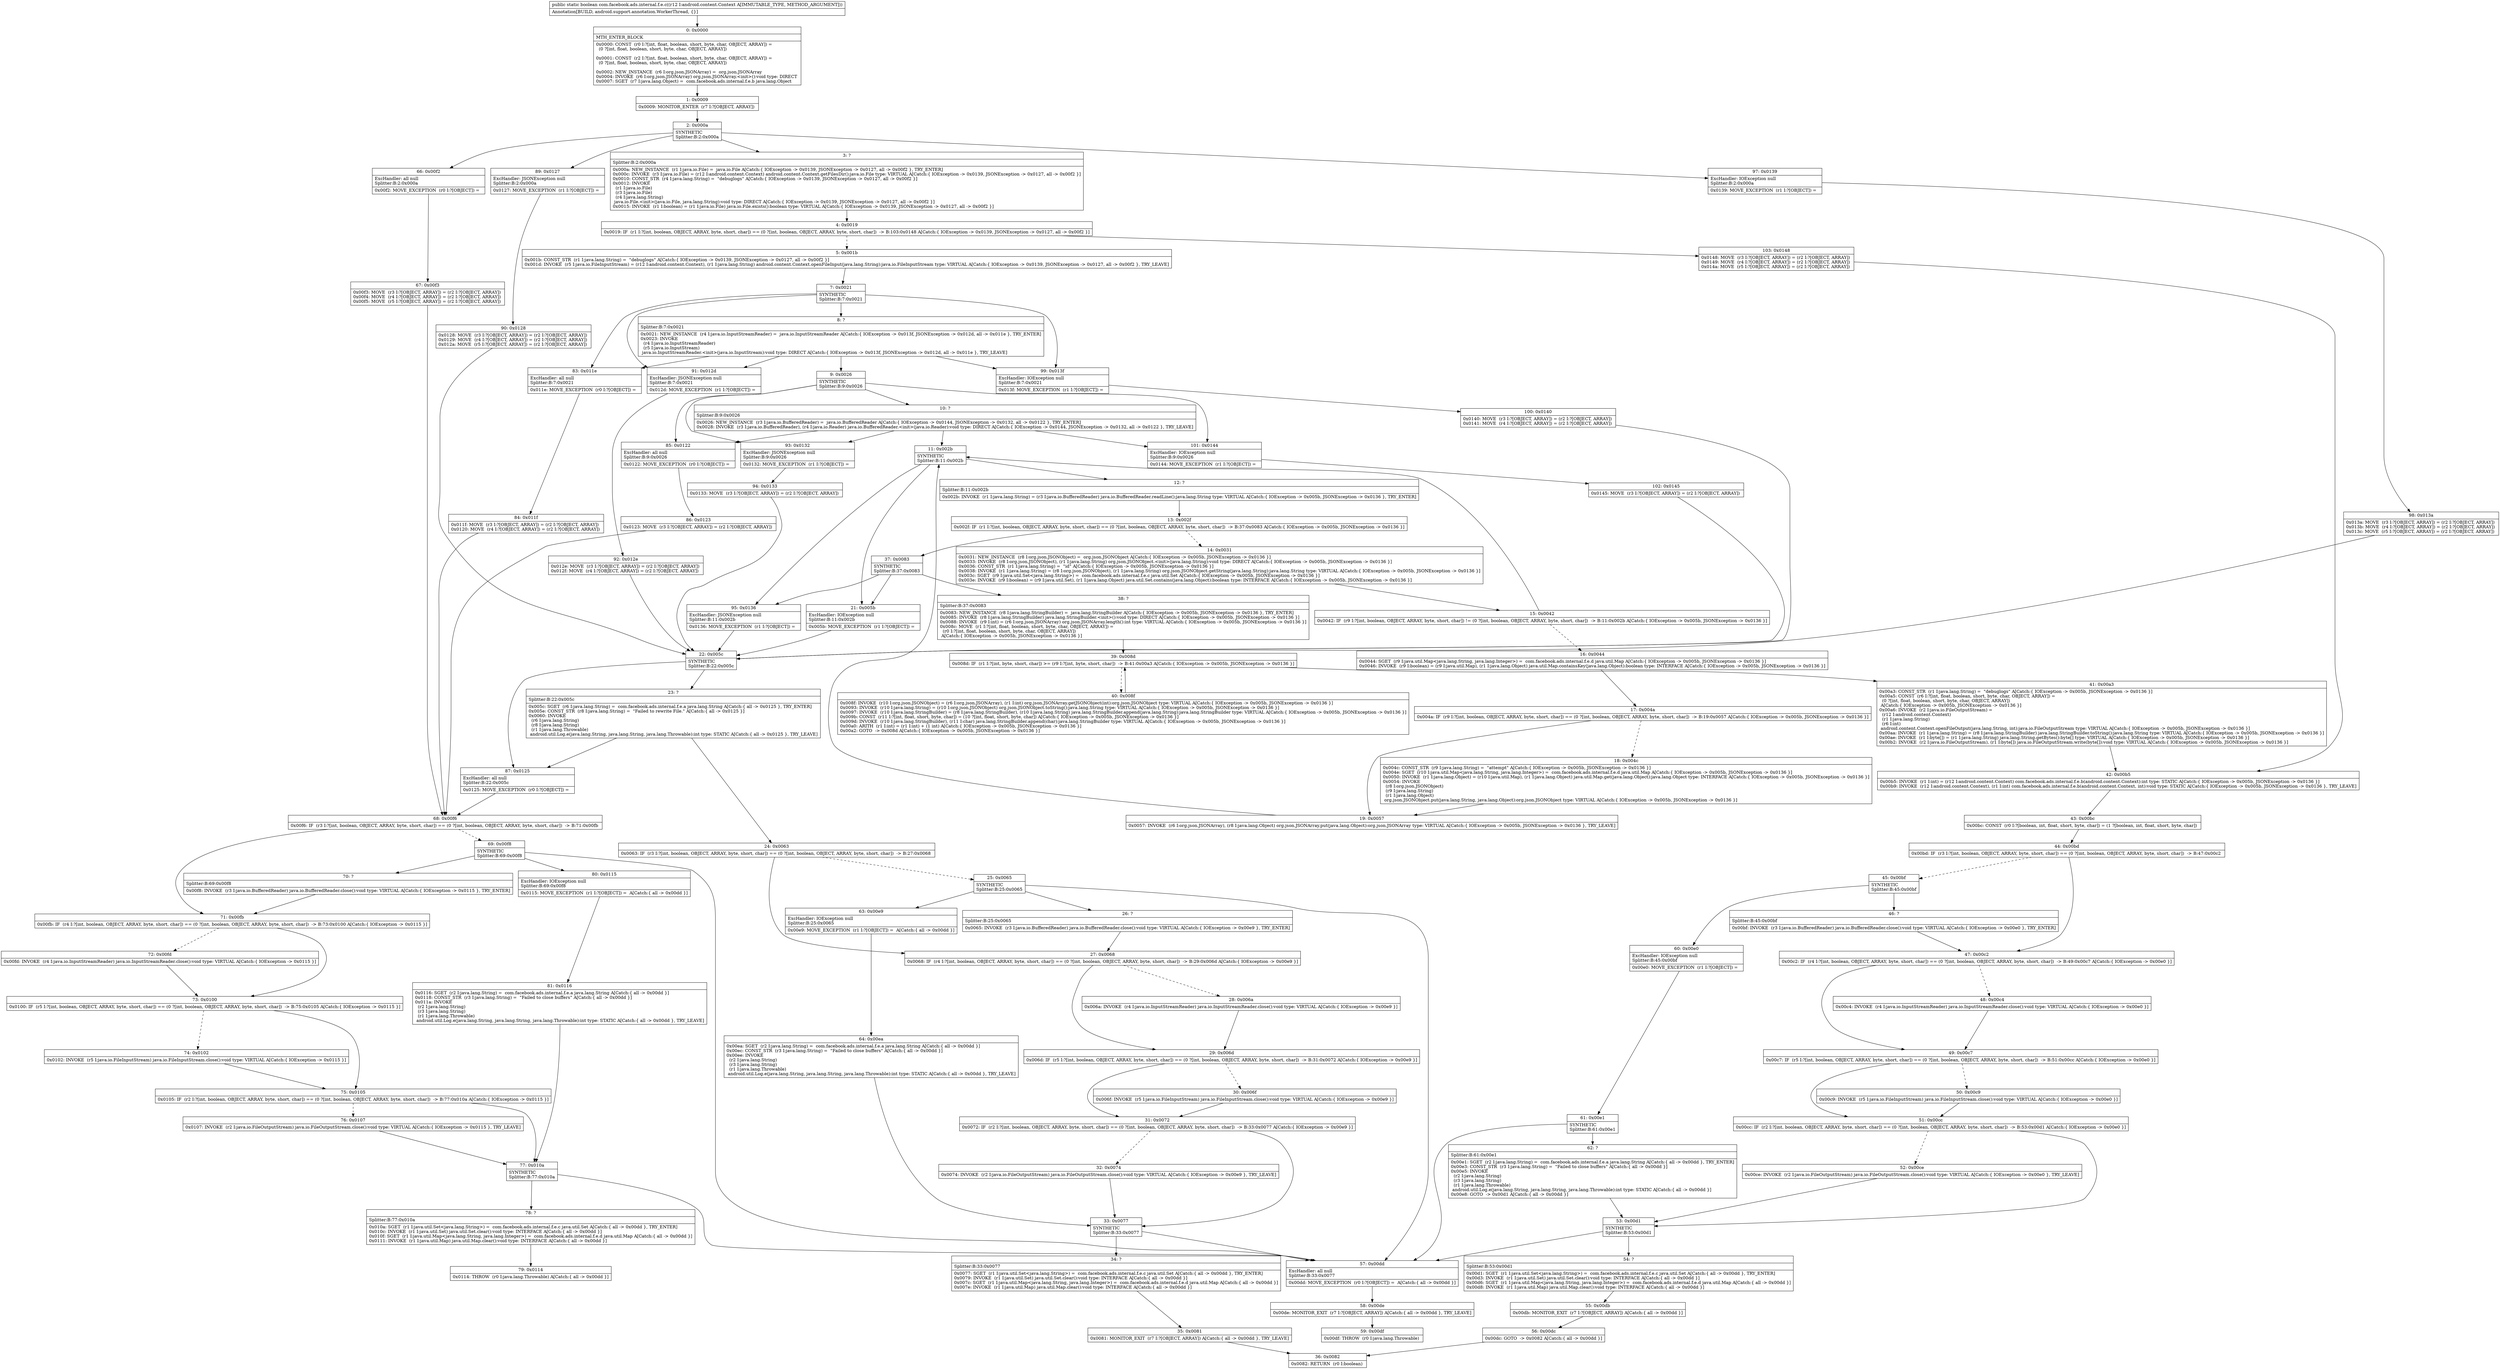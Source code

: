 digraph "CFG forcom.facebook.ads.internal.f.e.c(Landroid\/content\/Context;)Z" {
Node_0 [shape=record,label="{0\:\ 0x0000|MTH_ENTER_BLOCK\l|0x0000: CONST  (r0 I:?[int, float, boolean, short, byte, char, OBJECT, ARRAY]) = \l  (0 ?[int, float, boolean, short, byte, char, OBJECT, ARRAY])\l \l0x0001: CONST  (r2 I:?[int, float, boolean, short, byte, char, OBJECT, ARRAY]) = \l  (0 ?[int, float, boolean, short, byte, char, OBJECT, ARRAY])\l \l0x0002: NEW_INSTANCE  (r6 I:org.json.JSONArray) =  org.json.JSONArray \l0x0004: INVOKE  (r6 I:org.json.JSONArray) org.json.JSONArray.\<init\>():void type: DIRECT \l0x0007: SGET  (r7 I:java.lang.Object) =  com.facebook.ads.internal.f.e.b java.lang.Object \l}"];
Node_1 [shape=record,label="{1\:\ 0x0009|0x0009: MONITOR_ENTER  (r7 I:?[OBJECT, ARRAY]) \l}"];
Node_2 [shape=record,label="{2\:\ 0x000a|SYNTHETIC\lSplitter:B:2:0x000a\l}"];
Node_3 [shape=record,label="{3\:\ ?|Splitter:B:2:0x000a\l|0x000a: NEW_INSTANCE  (r1 I:java.io.File) =  java.io.File A[Catch:\{ IOException \-\> 0x0139, JSONException \-\> 0x0127, all \-\> 0x00f2 \}, TRY_ENTER]\l0x000c: INVOKE  (r3 I:java.io.File) = (r12 I:android.content.Context) android.content.Context.getFilesDir():java.io.File type: VIRTUAL A[Catch:\{ IOException \-\> 0x0139, JSONException \-\> 0x0127, all \-\> 0x00f2 \}]\l0x0010: CONST_STR  (r4 I:java.lang.String) =  \"debuglogs\" A[Catch:\{ IOException \-\> 0x0139, JSONException \-\> 0x0127, all \-\> 0x00f2 \}]\l0x0012: INVOKE  \l  (r1 I:java.io.File)\l  (r3 I:java.io.File)\l  (r4 I:java.lang.String)\l java.io.File.\<init\>(java.io.File, java.lang.String):void type: DIRECT A[Catch:\{ IOException \-\> 0x0139, JSONException \-\> 0x0127, all \-\> 0x00f2 \}]\l0x0015: INVOKE  (r1 I:boolean) = (r1 I:java.io.File) java.io.File.exists():boolean type: VIRTUAL A[Catch:\{ IOException \-\> 0x0139, JSONException \-\> 0x0127, all \-\> 0x00f2 \}]\l}"];
Node_4 [shape=record,label="{4\:\ 0x0019|0x0019: IF  (r1 I:?[int, boolean, OBJECT, ARRAY, byte, short, char]) == (0 ?[int, boolean, OBJECT, ARRAY, byte, short, char])  \-\> B:103:0x0148 A[Catch:\{ IOException \-\> 0x0139, JSONException \-\> 0x0127, all \-\> 0x00f2 \}]\l}"];
Node_5 [shape=record,label="{5\:\ 0x001b|0x001b: CONST_STR  (r1 I:java.lang.String) =  \"debuglogs\" A[Catch:\{ IOException \-\> 0x0139, JSONException \-\> 0x0127, all \-\> 0x00f2 \}]\l0x001d: INVOKE  (r5 I:java.io.FileInputStream) = (r12 I:android.content.Context), (r1 I:java.lang.String) android.content.Context.openFileInput(java.lang.String):java.io.FileInputStream type: VIRTUAL A[Catch:\{ IOException \-\> 0x0139, JSONException \-\> 0x0127, all \-\> 0x00f2 \}, TRY_LEAVE]\l}"];
Node_7 [shape=record,label="{7\:\ 0x0021|SYNTHETIC\lSplitter:B:7:0x0021\l}"];
Node_8 [shape=record,label="{8\:\ ?|Splitter:B:7:0x0021\l|0x0021: NEW_INSTANCE  (r4 I:java.io.InputStreamReader) =  java.io.InputStreamReader A[Catch:\{ IOException \-\> 0x013f, JSONException \-\> 0x012d, all \-\> 0x011e \}, TRY_ENTER]\l0x0023: INVOKE  \l  (r4 I:java.io.InputStreamReader)\l  (r5 I:java.io.InputStream)\l java.io.InputStreamReader.\<init\>(java.io.InputStream):void type: DIRECT A[Catch:\{ IOException \-\> 0x013f, JSONException \-\> 0x012d, all \-\> 0x011e \}, TRY_LEAVE]\l}"];
Node_9 [shape=record,label="{9\:\ 0x0026|SYNTHETIC\lSplitter:B:9:0x0026\l}"];
Node_10 [shape=record,label="{10\:\ ?|Splitter:B:9:0x0026\l|0x0026: NEW_INSTANCE  (r3 I:java.io.BufferedReader) =  java.io.BufferedReader A[Catch:\{ IOException \-\> 0x0144, JSONException \-\> 0x0132, all \-\> 0x0122 \}, TRY_ENTER]\l0x0028: INVOKE  (r3 I:java.io.BufferedReader), (r4 I:java.io.Reader) java.io.BufferedReader.\<init\>(java.io.Reader):void type: DIRECT A[Catch:\{ IOException \-\> 0x0144, JSONException \-\> 0x0132, all \-\> 0x0122 \}, TRY_LEAVE]\l}"];
Node_11 [shape=record,label="{11\:\ 0x002b|SYNTHETIC\lSplitter:B:11:0x002b\l}"];
Node_12 [shape=record,label="{12\:\ ?|Splitter:B:11:0x002b\l|0x002b: INVOKE  (r1 I:java.lang.String) = (r3 I:java.io.BufferedReader) java.io.BufferedReader.readLine():java.lang.String type: VIRTUAL A[Catch:\{ IOException \-\> 0x005b, JSONException \-\> 0x0136 \}, TRY_ENTER]\l}"];
Node_13 [shape=record,label="{13\:\ 0x002f|0x002f: IF  (r1 I:?[int, boolean, OBJECT, ARRAY, byte, short, char]) == (0 ?[int, boolean, OBJECT, ARRAY, byte, short, char])  \-\> B:37:0x0083 A[Catch:\{ IOException \-\> 0x005b, JSONException \-\> 0x0136 \}]\l}"];
Node_14 [shape=record,label="{14\:\ 0x0031|0x0031: NEW_INSTANCE  (r8 I:org.json.JSONObject) =  org.json.JSONObject A[Catch:\{ IOException \-\> 0x005b, JSONException \-\> 0x0136 \}]\l0x0033: INVOKE  (r8 I:org.json.JSONObject), (r1 I:java.lang.String) org.json.JSONObject.\<init\>(java.lang.String):void type: DIRECT A[Catch:\{ IOException \-\> 0x005b, JSONException \-\> 0x0136 \}]\l0x0036: CONST_STR  (r1 I:java.lang.String) =  \"id\" A[Catch:\{ IOException \-\> 0x005b, JSONException \-\> 0x0136 \}]\l0x0038: INVOKE  (r1 I:java.lang.String) = (r8 I:org.json.JSONObject), (r1 I:java.lang.String) org.json.JSONObject.getString(java.lang.String):java.lang.String type: VIRTUAL A[Catch:\{ IOException \-\> 0x005b, JSONException \-\> 0x0136 \}]\l0x003c: SGET  (r9 I:java.util.Set\<java.lang.String\>) =  com.facebook.ads.internal.f.e.c java.util.Set A[Catch:\{ IOException \-\> 0x005b, JSONException \-\> 0x0136 \}]\l0x003e: INVOKE  (r9 I:boolean) = (r9 I:java.util.Set), (r1 I:java.lang.Object) java.util.Set.contains(java.lang.Object):boolean type: INTERFACE A[Catch:\{ IOException \-\> 0x005b, JSONException \-\> 0x0136 \}]\l}"];
Node_15 [shape=record,label="{15\:\ 0x0042|0x0042: IF  (r9 I:?[int, boolean, OBJECT, ARRAY, byte, short, char]) != (0 ?[int, boolean, OBJECT, ARRAY, byte, short, char])  \-\> B:11:0x002b A[Catch:\{ IOException \-\> 0x005b, JSONException \-\> 0x0136 \}]\l}"];
Node_16 [shape=record,label="{16\:\ 0x0044|0x0044: SGET  (r9 I:java.util.Map\<java.lang.String, java.lang.Integer\>) =  com.facebook.ads.internal.f.e.d java.util.Map A[Catch:\{ IOException \-\> 0x005b, JSONException \-\> 0x0136 \}]\l0x0046: INVOKE  (r9 I:boolean) = (r9 I:java.util.Map), (r1 I:java.lang.Object) java.util.Map.containsKey(java.lang.Object):boolean type: INTERFACE A[Catch:\{ IOException \-\> 0x005b, JSONException \-\> 0x0136 \}]\l}"];
Node_17 [shape=record,label="{17\:\ 0x004a|0x004a: IF  (r9 I:?[int, boolean, OBJECT, ARRAY, byte, short, char]) == (0 ?[int, boolean, OBJECT, ARRAY, byte, short, char])  \-\> B:19:0x0057 A[Catch:\{ IOException \-\> 0x005b, JSONException \-\> 0x0136 \}]\l}"];
Node_18 [shape=record,label="{18\:\ 0x004c|0x004c: CONST_STR  (r9 I:java.lang.String) =  \"attempt\" A[Catch:\{ IOException \-\> 0x005b, JSONException \-\> 0x0136 \}]\l0x004e: SGET  (r10 I:java.util.Map\<java.lang.String, java.lang.Integer\>) =  com.facebook.ads.internal.f.e.d java.util.Map A[Catch:\{ IOException \-\> 0x005b, JSONException \-\> 0x0136 \}]\l0x0050: INVOKE  (r1 I:java.lang.Object) = (r10 I:java.util.Map), (r1 I:java.lang.Object) java.util.Map.get(java.lang.Object):java.lang.Object type: INTERFACE A[Catch:\{ IOException \-\> 0x005b, JSONException \-\> 0x0136 \}]\l0x0054: INVOKE  \l  (r8 I:org.json.JSONObject)\l  (r9 I:java.lang.String)\l  (r1 I:java.lang.Object)\l org.json.JSONObject.put(java.lang.String, java.lang.Object):org.json.JSONObject type: VIRTUAL A[Catch:\{ IOException \-\> 0x005b, JSONException \-\> 0x0136 \}]\l}"];
Node_19 [shape=record,label="{19\:\ 0x0057|0x0057: INVOKE  (r6 I:org.json.JSONArray), (r8 I:java.lang.Object) org.json.JSONArray.put(java.lang.Object):org.json.JSONArray type: VIRTUAL A[Catch:\{ IOException \-\> 0x005b, JSONException \-\> 0x0136 \}, TRY_LEAVE]\l}"];
Node_21 [shape=record,label="{21\:\ 0x005b|ExcHandler: IOException null\lSplitter:B:11:0x002b\l|0x005b: MOVE_EXCEPTION  (r1 I:?[OBJECT]) =  \l}"];
Node_22 [shape=record,label="{22\:\ 0x005c|SYNTHETIC\lSplitter:B:22:0x005c\l}"];
Node_23 [shape=record,label="{23\:\ ?|Splitter:B:22:0x005c\l|0x005c: SGET  (r6 I:java.lang.String) =  com.facebook.ads.internal.f.e.a java.lang.String A[Catch:\{ all \-\> 0x0125 \}, TRY_ENTER]\l0x005e: CONST_STR  (r8 I:java.lang.String) =  \"Failed to rewrite File.\" A[Catch:\{ all \-\> 0x0125 \}]\l0x0060: INVOKE  \l  (r6 I:java.lang.String)\l  (r8 I:java.lang.String)\l  (r1 I:java.lang.Throwable)\l android.util.Log.e(java.lang.String, java.lang.String, java.lang.Throwable):int type: STATIC A[Catch:\{ all \-\> 0x0125 \}, TRY_LEAVE]\l}"];
Node_24 [shape=record,label="{24\:\ 0x0063|0x0063: IF  (r3 I:?[int, boolean, OBJECT, ARRAY, byte, short, char]) == (0 ?[int, boolean, OBJECT, ARRAY, byte, short, char])  \-\> B:27:0x0068 \l}"];
Node_25 [shape=record,label="{25\:\ 0x0065|SYNTHETIC\lSplitter:B:25:0x0065\l}"];
Node_26 [shape=record,label="{26\:\ ?|Splitter:B:25:0x0065\l|0x0065: INVOKE  (r3 I:java.io.BufferedReader) java.io.BufferedReader.close():void type: VIRTUAL A[Catch:\{ IOException \-\> 0x00e9 \}, TRY_ENTER]\l}"];
Node_27 [shape=record,label="{27\:\ 0x0068|0x0068: IF  (r4 I:?[int, boolean, OBJECT, ARRAY, byte, short, char]) == (0 ?[int, boolean, OBJECT, ARRAY, byte, short, char])  \-\> B:29:0x006d A[Catch:\{ IOException \-\> 0x00e9 \}]\l}"];
Node_28 [shape=record,label="{28\:\ 0x006a|0x006a: INVOKE  (r4 I:java.io.InputStreamReader) java.io.InputStreamReader.close():void type: VIRTUAL A[Catch:\{ IOException \-\> 0x00e9 \}]\l}"];
Node_29 [shape=record,label="{29\:\ 0x006d|0x006d: IF  (r5 I:?[int, boolean, OBJECT, ARRAY, byte, short, char]) == (0 ?[int, boolean, OBJECT, ARRAY, byte, short, char])  \-\> B:31:0x0072 A[Catch:\{ IOException \-\> 0x00e9 \}]\l}"];
Node_30 [shape=record,label="{30\:\ 0x006f|0x006f: INVOKE  (r5 I:java.io.FileInputStream) java.io.FileInputStream.close():void type: VIRTUAL A[Catch:\{ IOException \-\> 0x00e9 \}]\l}"];
Node_31 [shape=record,label="{31\:\ 0x0072|0x0072: IF  (r2 I:?[int, boolean, OBJECT, ARRAY, byte, short, char]) == (0 ?[int, boolean, OBJECT, ARRAY, byte, short, char])  \-\> B:33:0x0077 A[Catch:\{ IOException \-\> 0x00e9 \}]\l}"];
Node_32 [shape=record,label="{32\:\ 0x0074|0x0074: INVOKE  (r2 I:java.io.FileOutputStream) java.io.FileOutputStream.close():void type: VIRTUAL A[Catch:\{ IOException \-\> 0x00e9 \}, TRY_LEAVE]\l}"];
Node_33 [shape=record,label="{33\:\ 0x0077|SYNTHETIC\lSplitter:B:33:0x0077\l}"];
Node_34 [shape=record,label="{34\:\ ?|Splitter:B:33:0x0077\l|0x0077: SGET  (r1 I:java.util.Set\<java.lang.String\>) =  com.facebook.ads.internal.f.e.c java.util.Set A[Catch:\{ all \-\> 0x00dd \}, TRY_ENTER]\l0x0079: INVOKE  (r1 I:java.util.Set) java.util.Set.clear():void type: INTERFACE A[Catch:\{ all \-\> 0x00dd \}]\l0x007c: SGET  (r1 I:java.util.Map\<java.lang.String, java.lang.Integer\>) =  com.facebook.ads.internal.f.e.d java.util.Map A[Catch:\{ all \-\> 0x00dd \}]\l0x007e: INVOKE  (r1 I:java.util.Map) java.util.Map.clear():void type: INTERFACE A[Catch:\{ all \-\> 0x00dd \}]\l}"];
Node_35 [shape=record,label="{35\:\ 0x0081|0x0081: MONITOR_EXIT  (r7 I:?[OBJECT, ARRAY]) A[Catch:\{ all \-\> 0x00dd \}, TRY_LEAVE]\l}"];
Node_36 [shape=record,label="{36\:\ 0x0082|0x0082: RETURN  (r0 I:boolean) \l}"];
Node_37 [shape=record,label="{37\:\ 0x0083|SYNTHETIC\lSplitter:B:37:0x0083\l}"];
Node_38 [shape=record,label="{38\:\ ?|Splitter:B:37:0x0083\l|0x0083: NEW_INSTANCE  (r8 I:java.lang.StringBuilder) =  java.lang.StringBuilder A[Catch:\{ IOException \-\> 0x005b, JSONException \-\> 0x0136 \}, TRY_ENTER]\l0x0085: INVOKE  (r8 I:java.lang.StringBuilder) java.lang.StringBuilder.\<init\>():void type: DIRECT A[Catch:\{ IOException \-\> 0x005b, JSONException \-\> 0x0136 \}]\l0x0088: INVOKE  (r9 I:int) = (r6 I:org.json.JSONArray) org.json.JSONArray.length():int type: VIRTUAL A[Catch:\{ IOException \-\> 0x005b, JSONException \-\> 0x0136 \}]\l0x008c: MOVE  (r1 I:?[int, float, boolean, short, byte, char, OBJECT, ARRAY]) = \l  (r0 I:?[int, float, boolean, short, byte, char, OBJECT, ARRAY])\l A[Catch:\{ IOException \-\> 0x005b, JSONException \-\> 0x0136 \}]\l}"];
Node_39 [shape=record,label="{39\:\ 0x008d|0x008d: IF  (r1 I:?[int, byte, short, char]) \>= (r9 I:?[int, byte, short, char])  \-\> B:41:0x00a3 A[Catch:\{ IOException \-\> 0x005b, JSONException \-\> 0x0136 \}]\l}"];
Node_40 [shape=record,label="{40\:\ 0x008f|0x008f: INVOKE  (r10 I:org.json.JSONObject) = (r6 I:org.json.JSONArray), (r1 I:int) org.json.JSONArray.getJSONObject(int):org.json.JSONObject type: VIRTUAL A[Catch:\{ IOException \-\> 0x005b, JSONException \-\> 0x0136 \}]\l0x0093: INVOKE  (r10 I:java.lang.String) = (r10 I:org.json.JSONObject) org.json.JSONObject.toString():java.lang.String type: VIRTUAL A[Catch:\{ IOException \-\> 0x005b, JSONException \-\> 0x0136 \}]\l0x0097: INVOKE  (r10 I:java.lang.StringBuilder) = (r8 I:java.lang.StringBuilder), (r10 I:java.lang.String) java.lang.StringBuilder.append(java.lang.String):java.lang.StringBuilder type: VIRTUAL A[Catch:\{ IOException \-\> 0x005b, JSONException \-\> 0x0136 \}]\l0x009b: CONST  (r11 I:?[int, float, short, byte, char]) = (10 ?[int, float, short, byte, char]) A[Catch:\{ IOException \-\> 0x005b, JSONException \-\> 0x0136 \}]\l0x009d: INVOKE  (r10 I:java.lang.StringBuilder), (r11 I:char) java.lang.StringBuilder.append(char):java.lang.StringBuilder type: VIRTUAL A[Catch:\{ IOException \-\> 0x005b, JSONException \-\> 0x0136 \}]\l0x00a0: ARITH  (r1 I:int) = (r1 I:int) + (1 int) A[Catch:\{ IOException \-\> 0x005b, JSONException \-\> 0x0136 \}]\l0x00a2: GOTO  \-\> 0x008d A[Catch:\{ IOException \-\> 0x005b, JSONException \-\> 0x0136 \}]\l}"];
Node_41 [shape=record,label="{41\:\ 0x00a3|0x00a3: CONST_STR  (r1 I:java.lang.String) =  \"debuglogs\" A[Catch:\{ IOException \-\> 0x005b, JSONException \-\> 0x0136 \}]\l0x00a5: CONST  (r6 I:?[int, float, boolean, short, byte, char, OBJECT, ARRAY]) = \l  (0 ?[int, float, boolean, short, byte, char, OBJECT, ARRAY])\l A[Catch:\{ IOException \-\> 0x005b, JSONException \-\> 0x0136 \}]\l0x00a6: INVOKE  (r2 I:java.io.FileOutputStream) = \l  (r12 I:android.content.Context)\l  (r1 I:java.lang.String)\l  (r6 I:int)\l android.content.Context.openFileOutput(java.lang.String, int):java.io.FileOutputStream type: VIRTUAL A[Catch:\{ IOException \-\> 0x005b, JSONException \-\> 0x0136 \}]\l0x00aa: INVOKE  (r1 I:java.lang.String) = (r8 I:java.lang.StringBuilder) java.lang.StringBuilder.toString():java.lang.String type: VIRTUAL A[Catch:\{ IOException \-\> 0x005b, JSONException \-\> 0x0136 \}]\l0x00ae: INVOKE  (r1 I:byte[]) = (r1 I:java.lang.String) java.lang.String.getBytes():byte[] type: VIRTUAL A[Catch:\{ IOException \-\> 0x005b, JSONException \-\> 0x0136 \}]\l0x00b2: INVOKE  (r2 I:java.io.FileOutputStream), (r1 I:byte[]) java.io.FileOutputStream.write(byte[]):void type: VIRTUAL A[Catch:\{ IOException \-\> 0x005b, JSONException \-\> 0x0136 \}]\l}"];
Node_42 [shape=record,label="{42\:\ 0x00b5|0x00b5: INVOKE  (r1 I:int) = (r12 I:android.content.Context) com.facebook.ads.internal.f.e.b(android.content.Context):int type: STATIC A[Catch:\{ IOException \-\> 0x005b, JSONException \-\> 0x0136 \}]\l0x00b9: INVOKE  (r12 I:android.content.Context), (r1 I:int) com.facebook.ads.internal.f.e.b(android.content.Context, int):void type: STATIC A[Catch:\{ IOException \-\> 0x005b, JSONException \-\> 0x0136 \}, TRY_LEAVE]\l}"];
Node_43 [shape=record,label="{43\:\ 0x00bc|0x00bc: CONST  (r0 I:?[boolean, int, float, short, byte, char]) = (1 ?[boolean, int, float, short, byte, char]) \l}"];
Node_44 [shape=record,label="{44\:\ 0x00bd|0x00bd: IF  (r3 I:?[int, boolean, OBJECT, ARRAY, byte, short, char]) == (0 ?[int, boolean, OBJECT, ARRAY, byte, short, char])  \-\> B:47:0x00c2 \l}"];
Node_45 [shape=record,label="{45\:\ 0x00bf|SYNTHETIC\lSplitter:B:45:0x00bf\l}"];
Node_46 [shape=record,label="{46\:\ ?|Splitter:B:45:0x00bf\l|0x00bf: INVOKE  (r3 I:java.io.BufferedReader) java.io.BufferedReader.close():void type: VIRTUAL A[Catch:\{ IOException \-\> 0x00e0 \}, TRY_ENTER]\l}"];
Node_47 [shape=record,label="{47\:\ 0x00c2|0x00c2: IF  (r4 I:?[int, boolean, OBJECT, ARRAY, byte, short, char]) == (0 ?[int, boolean, OBJECT, ARRAY, byte, short, char])  \-\> B:49:0x00c7 A[Catch:\{ IOException \-\> 0x00e0 \}]\l}"];
Node_48 [shape=record,label="{48\:\ 0x00c4|0x00c4: INVOKE  (r4 I:java.io.InputStreamReader) java.io.InputStreamReader.close():void type: VIRTUAL A[Catch:\{ IOException \-\> 0x00e0 \}]\l}"];
Node_49 [shape=record,label="{49\:\ 0x00c7|0x00c7: IF  (r5 I:?[int, boolean, OBJECT, ARRAY, byte, short, char]) == (0 ?[int, boolean, OBJECT, ARRAY, byte, short, char])  \-\> B:51:0x00cc A[Catch:\{ IOException \-\> 0x00e0 \}]\l}"];
Node_50 [shape=record,label="{50\:\ 0x00c9|0x00c9: INVOKE  (r5 I:java.io.FileInputStream) java.io.FileInputStream.close():void type: VIRTUAL A[Catch:\{ IOException \-\> 0x00e0 \}]\l}"];
Node_51 [shape=record,label="{51\:\ 0x00cc|0x00cc: IF  (r2 I:?[int, boolean, OBJECT, ARRAY, byte, short, char]) == (0 ?[int, boolean, OBJECT, ARRAY, byte, short, char])  \-\> B:53:0x00d1 A[Catch:\{ IOException \-\> 0x00e0 \}]\l}"];
Node_52 [shape=record,label="{52\:\ 0x00ce|0x00ce: INVOKE  (r2 I:java.io.FileOutputStream) java.io.FileOutputStream.close():void type: VIRTUAL A[Catch:\{ IOException \-\> 0x00e0 \}, TRY_LEAVE]\l}"];
Node_53 [shape=record,label="{53\:\ 0x00d1|SYNTHETIC\lSplitter:B:53:0x00d1\l}"];
Node_54 [shape=record,label="{54\:\ ?|Splitter:B:53:0x00d1\l|0x00d1: SGET  (r1 I:java.util.Set\<java.lang.String\>) =  com.facebook.ads.internal.f.e.c java.util.Set A[Catch:\{ all \-\> 0x00dd \}, TRY_ENTER]\l0x00d3: INVOKE  (r1 I:java.util.Set) java.util.Set.clear():void type: INTERFACE A[Catch:\{ all \-\> 0x00dd \}]\l0x00d6: SGET  (r1 I:java.util.Map\<java.lang.String, java.lang.Integer\>) =  com.facebook.ads.internal.f.e.d java.util.Map A[Catch:\{ all \-\> 0x00dd \}]\l0x00d8: INVOKE  (r1 I:java.util.Map) java.util.Map.clear():void type: INTERFACE A[Catch:\{ all \-\> 0x00dd \}]\l}"];
Node_55 [shape=record,label="{55\:\ 0x00db|0x00db: MONITOR_EXIT  (r7 I:?[OBJECT, ARRAY]) A[Catch:\{ all \-\> 0x00dd \}]\l}"];
Node_56 [shape=record,label="{56\:\ 0x00dc|0x00dc: GOTO  \-\> 0x0082 A[Catch:\{ all \-\> 0x00dd \}]\l}"];
Node_57 [shape=record,label="{57\:\ 0x00dd|ExcHandler: all null\lSplitter:B:33:0x0077\l|0x00dd: MOVE_EXCEPTION  (r0 I:?[OBJECT]) =  A[Catch:\{ all \-\> 0x00dd \}]\l}"];
Node_58 [shape=record,label="{58\:\ 0x00de|0x00de: MONITOR_EXIT  (r7 I:?[OBJECT, ARRAY]) A[Catch:\{ all \-\> 0x00dd \}, TRY_LEAVE]\l}"];
Node_59 [shape=record,label="{59\:\ 0x00df|0x00df: THROW  (r0 I:java.lang.Throwable) \l}"];
Node_60 [shape=record,label="{60\:\ 0x00e0|ExcHandler: IOException null\lSplitter:B:45:0x00bf\l|0x00e0: MOVE_EXCEPTION  (r1 I:?[OBJECT]) =  \l}"];
Node_61 [shape=record,label="{61\:\ 0x00e1|SYNTHETIC\lSplitter:B:61:0x00e1\l}"];
Node_62 [shape=record,label="{62\:\ ?|Splitter:B:61:0x00e1\l|0x00e1: SGET  (r2 I:java.lang.String) =  com.facebook.ads.internal.f.e.a java.lang.String A[Catch:\{ all \-\> 0x00dd \}, TRY_ENTER]\l0x00e3: CONST_STR  (r3 I:java.lang.String) =  \"Failed to close buffers\" A[Catch:\{ all \-\> 0x00dd \}]\l0x00e5: INVOKE  \l  (r2 I:java.lang.String)\l  (r3 I:java.lang.String)\l  (r1 I:java.lang.Throwable)\l android.util.Log.e(java.lang.String, java.lang.String, java.lang.Throwable):int type: STATIC A[Catch:\{ all \-\> 0x00dd \}]\l0x00e8: GOTO  \-\> 0x00d1 A[Catch:\{ all \-\> 0x00dd \}]\l}"];
Node_63 [shape=record,label="{63\:\ 0x00e9|ExcHandler: IOException null\lSplitter:B:25:0x0065\l|0x00e9: MOVE_EXCEPTION  (r1 I:?[OBJECT]) =  A[Catch:\{ all \-\> 0x00dd \}]\l}"];
Node_64 [shape=record,label="{64\:\ 0x00ea|0x00ea: SGET  (r2 I:java.lang.String) =  com.facebook.ads.internal.f.e.a java.lang.String A[Catch:\{ all \-\> 0x00dd \}]\l0x00ec: CONST_STR  (r3 I:java.lang.String) =  \"Failed to close buffers\" A[Catch:\{ all \-\> 0x00dd \}]\l0x00ee: INVOKE  \l  (r2 I:java.lang.String)\l  (r3 I:java.lang.String)\l  (r1 I:java.lang.Throwable)\l android.util.Log.e(java.lang.String, java.lang.String, java.lang.Throwable):int type: STATIC A[Catch:\{ all \-\> 0x00dd \}, TRY_LEAVE]\l}"];
Node_66 [shape=record,label="{66\:\ 0x00f2|ExcHandler: all null\lSplitter:B:2:0x000a\l|0x00f2: MOVE_EXCEPTION  (r0 I:?[OBJECT]) =  \l}"];
Node_67 [shape=record,label="{67\:\ 0x00f3|0x00f3: MOVE  (r3 I:?[OBJECT, ARRAY]) = (r2 I:?[OBJECT, ARRAY]) \l0x00f4: MOVE  (r4 I:?[OBJECT, ARRAY]) = (r2 I:?[OBJECT, ARRAY]) \l0x00f5: MOVE  (r5 I:?[OBJECT, ARRAY]) = (r2 I:?[OBJECT, ARRAY]) \l}"];
Node_68 [shape=record,label="{68\:\ 0x00f6|0x00f6: IF  (r3 I:?[int, boolean, OBJECT, ARRAY, byte, short, char]) == (0 ?[int, boolean, OBJECT, ARRAY, byte, short, char])  \-\> B:71:0x00fb \l}"];
Node_69 [shape=record,label="{69\:\ 0x00f8|SYNTHETIC\lSplitter:B:69:0x00f8\l}"];
Node_70 [shape=record,label="{70\:\ ?|Splitter:B:69:0x00f8\l|0x00f8: INVOKE  (r3 I:java.io.BufferedReader) java.io.BufferedReader.close():void type: VIRTUAL A[Catch:\{ IOException \-\> 0x0115 \}, TRY_ENTER]\l}"];
Node_71 [shape=record,label="{71\:\ 0x00fb|0x00fb: IF  (r4 I:?[int, boolean, OBJECT, ARRAY, byte, short, char]) == (0 ?[int, boolean, OBJECT, ARRAY, byte, short, char])  \-\> B:73:0x0100 A[Catch:\{ IOException \-\> 0x0115 \}]\l}"];
Node_72 [shape=record,label="{72\:\ 0x00fd|0x00fd: INVOKE  (r4 I:java.io.InputStreamReader) java.io.InputStreamReader.close():void type: VIRTUAL A[Catch:\{ IOException \-\> 0x0115 \}]\l}"];
Node_73 [shape=record,label="{73\:\ 0x0100|0x0100: IF  (r5 I:?[int, boolean, OBJECT, ARRAY, byte, short, char]) == (0 ?[int, boolean, OBJECT, ARRAY, byte, short, char])  \-\> B:75:0x0105 A[Catch:\{ IOException \-\> 0x0115 \}]\l}"];
Node_74 [shape=record,label="{74\:\ 0x0102|0x0102: INVOKE  (r5 I:java.io.FileInputStream) java.io.FileInputStream.close():void type: VIRTUAL A[Catch:\{ IOException \-\> 0x0115 \}]\l}"];
Node_75 [shape=record,label="{75\:\ 0x0105|0x0105: IF  (r2 I:?[int, boolean, OBJECT, ARRAY, byte, short, char]) == (0 ?[int, boolean, OBJECT, ARRAY, byte, short, char])  \-\> B:77:0x010a A[Catch:\{ IOException \-\> 0x0115 \}]\l}"];
Node_76 [shape=record,label="{76\:\ 0x0107|0x0107: INVOKE  (r2 I:java.io.FileOutputStream) java.io.FileOutputStream.close():void type: VIRTUAL A[Catch:\{ IOException \-\> 0x0115 \}, TRY_LEAVE]\l}"];
Node_77 [shape=record,label="{77\:\ 0x010a|SYNTHETIC\lSplitter:B:77:0x010a\l}"];
Node_78 [shape=record,label="{78\:\ ?|Splitter:B:77:0x010a\l|0x010a: SGET  (r1 I:java.util.Set\<java.lang.String\>) =  com.facebook.ads.internal.f.e.c java.util.Set A[Catch:\{ all \-\> 0x00dd \}, TRY_ENTER]\l0x010c: INVOKE  (r1 I:java.util.Set) java.util.Set.clear():void type: INTERFACE A[Catch:\{ all \-\> 0x00dd \}]\l0x010f: SGET  (r1 I:java.util.Map\<java.lang.String, java.lang.Integer\>) =  com.facebook.ads.internal.f.e.d java.util.Map A[Catch:\{ all \-\> 0x00dd \}]\l0x0111: INVOKE  (r1 I:java.util.Map) java.util.Map.clear():void type: INTERFACE A[Catch:\{ all \-\> 0x00dd \}]\l}"];
Node_79 [shape=record,label="{79\:\ 0x0114|0x0114: THROW  (r0 I:java.lang.Throwable) A[Catch:\{ all \-\> 0x00dd \}]\l}"];
Node_80 [shape=record,label="{80\:\ 0x0115|ExcHandler: IOException null\lSplitter:B:69:0x00f8\l|0x0115: MOVE_EXCEPTION  (r1 I:?[OBJECT]) =  A[Catch:\{ all \-\> 0x00dd \}]\l}"];
Node_81 [shape=record,label="{81\:\ 0x0116|0x0116: SGET  (r2 I:java.lang.String) =  com.facebook.ads.internal.f.e.a java.lang.String A[Catch:\{ all \-\> 0x00dd \}]\l0x0118: CONST_STR  (r3 I:java.lang.String) =  \"Failed to close buffers\" A[Catch:\{ all \-\> 0x00dd \}]\l0x011a: INVOKE  \l  (r2 I:java.lang.String)\l  (r3 I:java.lang.String)\l  (r1 I:java.lang.Throwable)\l android.util.Log.e(java.lang.String, java.lang.String, java.lang.Throwable):int type: STATIC A[Catch:\{ all \-\> 0x00dd \}, TRY_LEAVE]\l}"];
Node_83 [shape=record,label="{83\:\ 0x011e|ExcHandler: all null\lSplitter:B:7:0x0021\l|0x011e: MOVE_EXCEPTION  (r0 I:?[OBJECT]) =  \l}"];
Node_84 [shape=record,label="{84\:\ 0x011f|0x011f: MOVE  (r3 I:?[OBJECT, ARRAY]) = (r2 I:?[OBJECT, ARRAY]) \l0x0120: MOVE  (r4 I:?[OBJECT, ARRAY]) = (r2 I:?[OBJECT, ARRAY]) \l}"];
Node_85 [shape=record,label="{85\:\ 0x0122|ExcHandler: all null\lSplitter:B:9:0x0026\l|0x0122: MOVE_EXCEPTION  (r0 I:?[OBJECT]) =  \l}"];
Node_86 [shape=record,label="{86\:\ 0x0123|0x0123: MOVE  (r3 I:?[OBJECT, ARRAY]) = (r2 I:?[OBJECT, ARRAY]) \l}"];
Node_87 [shape=record,label="{87\:\ 0x0125|ExcHandler: all null\lSplitter:B:22:0x005c\l|0x0125: MOVE_EXCEPTION  (r0 I:?[OBJECT]) =  \l}"];
Node_89 [shape=record,label="{89\:\ 0x0127|ExcHandler: JSONException null\lSplitter:B:2:0x000a\l|0x0127: MOVE_EXCEPTION  (r1 I:?[OBJECT]) =  \l}"];
Node_90 [shape=record,label="{90\:\ 0x0128|0x0128: MOVE  (r3 I:?[OBJECT, ARRAY]) = (r2 I:?[OBJECT, ARRAY]) \l0x0129: MOVE  (r4 I:?[OBJECT, ARRAY]) = (r2 I:?[OBJECT, ARRAY]) \l0x012a: MOVE  (r5 I:?[OBJECT, ARRAY]) = (r2 I:?[OBJECT, ARRAY]) \l}"];
Node_91 [shape=record,label="{91\:\ 0x012d|ExcHandler: JSONException null\lSplitter:B:7:0x0021\l|0x012d: MOVE_EXCEPTION  (r1 I:?[OBJECT]) =  \l}"];
Node_92 [shape=record,label="{92\:\ 0x012e|0x012e: MOVE  (r3 I:?[OBJECT, ARRAY]) = (r2 I:?[OBJECT, ARRAY]) \l0x012f: MOVE  (r4 I:?[OBJECT, ARRAY]) = (r2 I:?[OBJECT, ARRAY]) \l}"];
Node_93 [shape=record,label="{93\:\ 0x0132|ExcHandler: JSONException null\lSplitter:B:9:0x0026\l|0x0132: MOVE_EXCEPTION  (r1 I:?[OBJECT]) =  \l}"];
Node_94 [shape=record,label="{94\:\ 0x0133|0x0133: MOVE  (r3 I:?[OBJECT, ARRAY]) = (r2 I:?[OBJECT, ARRAY]) \l}"];
Node_95 [shape=record,label="{95\:\ 0x0136|ExcHandler: JSONException null\lSplitter:B:11:0x002b\l|0x0136: MOVE_EXCEPTION  (r1 I:?[OBJECT]) =  \l}"];
Node_97 [shape=record,label="{97\:\ 0x0139|ExcHandler: IOException null\lSplitter:B:2:0x000a\l|0x0139: MOVE_EXCEPTION  (r1 I:?[OBJECT]) =  \l}"];
Node_98 [shape=record,label="{98\:\ 0x013a|0x013a: MOVE  (r3 I:?[OBJECT, ARRAY]) = (r2 I:?[OBJECT, ARRAY]) \l0x013b: MOVE  (r4 I:?[OBJECT, ARRAY]) = (r2 I:?[OBJECT, ARRAY]) \l0x013c: MOVE  (r5 I:?[OBJECT, ARRAY]) = (r2 I:?[OBJECT, ARRAY]) \l}"];
Node_99 [shape=record,label="{99\:\ 0x013f|ExcHandler: IOException null\lSplitter:B:7:0x0021\l|0x013f: MOVE_EXCEPTION  (r1 I:?[OBJECT]) =  \l}"];
Node_100 [shape=record,label="{100\:\ 0x0140|0x0140: MOVE  (r3 I:?[OBJECT, ARRAY]) = (r2 I:?[OBJECT, ARRAY]) \l0x0141: MOVE  (r4 I:?[OBJECT, ARRAY]) = (r2 I:?[OBJECT, ARRAY]) \l}"];
Node_101 [shape=record,label="{101\:\ 0x0144|ExcHandler: IOException null\lSplitter:B:9:0x0026\l|0x0144: MOVE_EXCEPTION  (r1 I:?[OBJECT]) =  \l}"];
Node_102 [shape=record,label="{102\:\ 0x0145|0x0145: MOVE  (r3 I:?[OBJECT, ARRAY]) = (r2 I:?[OBJECT, ARRAY]) \l}"];
Node_103 [shape=record,label="{103\:\ 0x0148|0x0148: MOVE  (r3 I:?[OBJECT, ARRAY]) = (r2 I:?[OBJECT, ARRAY]) \l0x0149: MOVE  (r4 I:?[OBJECT, ARRAY]) = (r2 I:?[OBJECT, ARRAY]) \l0x014a: MOVE  (r5 I:?[OBJECT, ARRAY]) = (r2 I:?[OBJECT, ARRAY]) \l}"];
MethodNode[shape=record,label="{public static boolean com.facebook.ads.internal.f.e.c((r12 I:android.content.Context A[IMMUTABLE_TYPE, METHOD_ARGUMENT]))  | Annotation[BUILD, android.support.annotation.WorkerThread, \{\}]\l}"];
MethodNode -> Node_0;
Node_0 -> Node_1;
Node_1 -> Node_2;
Node_2 -> Node_3;
Node_2 -> Node_97;
Node_2 -> Node_89;
Node_2 -> Node_66;
Node_3 -> Node_4;
Node_4 -> Node_5[style=dashed];
Node_4 -> Node_103;
Node_5 -> Node_7;
Node_7 -> Node_8;
Node_7 -> Node_99;
Node_7 -> Node_91;
Node_7 -> Node_83;
Node_8 -> Node_9;
Node_8 -> Node_99;
Node_8 -> Node_91;
Node_8 -> Node_83;
Node_9 -> Node_10;
Node_9 -> Node_101;
Node_9 -> Node_93;
Node_9 -> Node_85;
Node_10 -> Node_11;
Node_10 -> Node_101;
Node_10 -> Node_93;
Node_10 -> Node_85;
Node_11 -> Node_12;
Node_11 -> Node_21;
Node_11 -> Node_95;
Node_12 -> Node_13;
Node_13 -> Node_14[style=dashed];
Node_13 -> Node_37;
Node_14 -> Node_15;
Node_15 -> Node_11;
Node_15 -> Node_16[style=dashed];
Node_16 -> Node_17;
Node_17 -> Node_18[style=dashed];
Node_17 -> Node_19;
Node_18 -> Node_19;
Node_19 -> Node_11;
Node_21 -> Node_22;
Node_22 -> Node_23;
Node_22 -> Node_87;
Node_23 -> Node_24;
Node_23 -> Node_87;
Node_24 -> Node_25[style=dashed];
Node_24 -> Node_27;
Node_25 -> Node_26;
Node_25 -> Node_63;
Node_25 -> Node_57;
Node_26 -> Node_27;
Node_27 -> Node_28[style=dashed];
Node_27 -> Node_29;
Node_28 -> Node_29;
Node_29 -> Node_30[style=dashed];
Node_29 -> Node_31;
Node_30 -> Node_31;
Node_31 -> Node_32[style=dashed];
Node_31 -> Node_33;
Node_32 -> Node_33;
Node_33 -> Node_34;
Node_33 -> Node_57;
Node_34 -> Node_35;
Node_35 -> Node_36;
Node_37 -> Node_38;
Node_37 -> Node_21;
Node_37 -> Node_95;
Node_38 -> Node_39;
Node_39 -> Node_40[style=dashed];
Node_39 -> Node_41;
Node_40 -> Node_39;
Node_41 -> Node_42;
Node_42 -> Node_43;
Node_43 -> Node_44;
Node_44 -> Node_45[style=dashed];
Node_44 -> Node_47;
Node_45 -> Node_46;
Node_45 -> Node_60;
Node_46 -> Node_47;
Node_47 -> Node_48[style=dashed];
Node_47 -> Node_49;
Node_48 -> Node_49;
Node_49 -> Node_50[style=dashed];
Node_49 -> Node_51;
Node_50 -> Node_51;
Node_51 -> Node_52[style=dashed];
Node_51 -> Node_53;
Node_52 -> Node_53;
Node_53 -> Node_54;
Node_53 -> Node_57;
Node_54 -> Node_55;
Node_55 -> Node_56;
Node_56 -> Node_36;
Node_57 -> Node_58;
Node_58 -> Node_59;
Node_60 -> Node_61;
Node_61 -> Node_62;
Node_61 -> Node_57;
Node_62 -> Node_53;
Node_63 -> Node_64;
Node_64 -> Node_33;
Node_66 -> Node_67;
Node_67 -> Node_68;
Node_68 -> Node_69[style=dashed];
Node_68 -> Node_71;
Node_69 -> Node_70;
Node_69 -> Node_80;
Node_69 -> Node_57;
Node_70 -> Node_71;
Node_71 -> Node_72[style=dashed];
Node_71 -> Node_73;
Node_72 -> Node_73;
Node_73 -> Node_74[style=dashed];
Node_73 -> Node_75;
Node_74 -> Node_75;
Node_75 -> Node_76[style=dashed];
Node_75 -> Node_77;
Node_76 -> Node_77;
Node_77 -> Node_78;
Node_77 -> Node_57;
Node_78 -> Node_79;
Node_80 -> Node_81;
Node_81 -> Node_77;
Node_83 -> Node_84;
Node_84 -> Node_68;
Node_85 -> Node_86;
Node_86 -> Node_68;
Node_87 -> Node_68;
Node_89 -> Node_90;
Node_90 -> Node_22;
Node_91 -> Node_92;
Node_92 -> Node_22;
Node_93 -> Node_94;
Node_94 -> Node_22;
Node_95 -> Node_22;
Node_97 -> Node_98;
Node_98 -> Node_22;
Node_99 -> Node_100;
Node_100 -> Node_22;
Node_101 -> Node_102;
Node_102 -> Node_22;
Node_103 -> Node_42;
}

